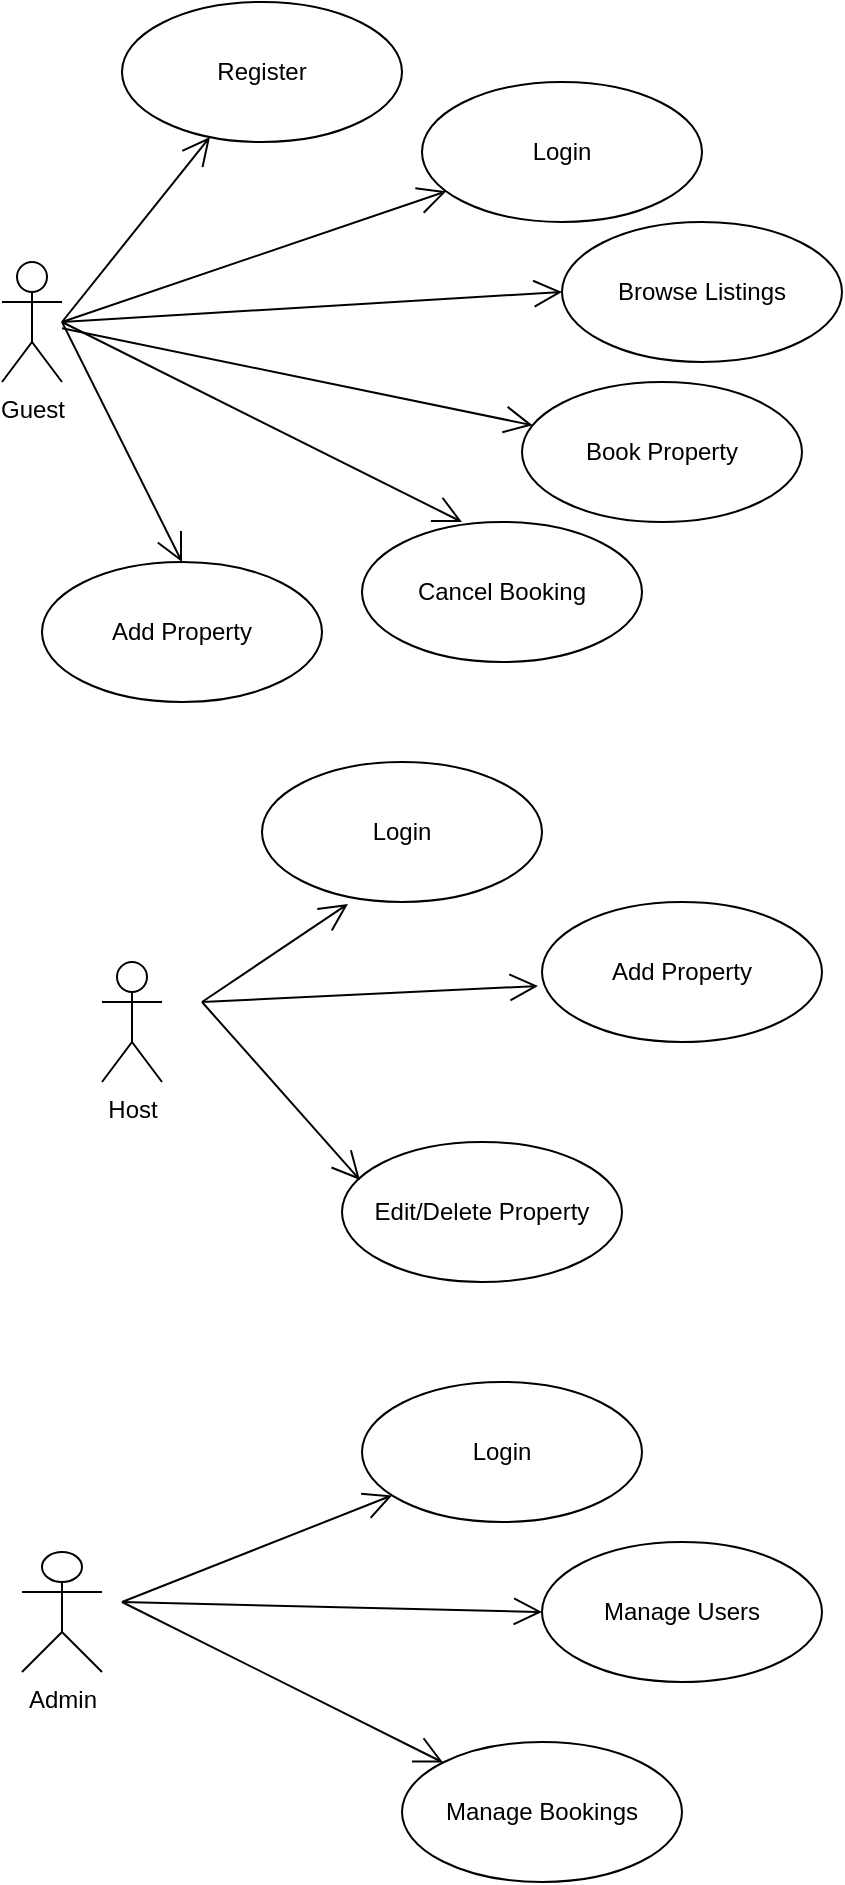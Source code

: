 <mxfile version="27.0.5">
  <diagram name="Page-1" id="14pF9SUOO8-5tPQeIxdk">
    <mxGraphModel dx="946" dy="1697" grid="1" gridSize="10" guides="1" tooltips="1" connect="1" arrows="1" fold="1" page="1" pageScale="1" pageWidth="850" pageHeight="1100" math="0" shadow="0">
      <root>
        <mxCell id="0" />
        <mxCell id="1" parent="0" />
        <mxCell id="-qUOcmZ9qkC7R4ZHHP_C-1" value="Admin" style="shape=umlActor;verticalLabelPosition=bottom;verticalAlign=top;html=1;" vertex="1" parent="1">
          <mxGeometry x="150" y="585" width="40" height="60" as="geometry" />
        </mxCell>
        <mxCell id="-qUOcmZ9qkC7R4ZHHP_C-2" value="Host" style="shape=umlActor;verticalLabelPosition=bottom;verticalAlign=top;html=1;" vertex="1" parent="1">
          <mxGeometry x="190" y="290" width="30" height="60" as="geometry" />
        </mxCell>
        <mxCell id="-qUOcmZ9qkC7R4ZHHP_C-3" value="Guest" style="shape=umlActor;verticalLabelPosition=bottom;verticalAlign=top;html=1;" vertex="1" parent="1">
          <mxGeometry x="140" y="-60" width="30" height="60" as="geometry" />
        </mxCell>
        <mxCell id="-qUOcmZ9qkC7R4ZHHP_C-4" value="Add Property" style="ellipse;whiteSpace=wrap;html=1;" vertex="1" parent="1">
          <mxGeometry x="160" y="90" width="140" height="70" as="geometry" />
        </mxCell>
        <mxCell id="-qUOcmZ9qkC7R4ZHHP_C-5" value="Register" style="ellipse;whiteSpace=wrap;html=1;" vertex="1" parent="1">
          <mxGeometry x="200" y="-190" width="140" height="70" as="geometry" />
        </mxCell>
        <mxCell id="-qUOcmZ9qkC7R4ZHHP_C-6" value="Login" style="ellipse;whiteSpace=wrap;html=1;" vertex="1" parent="1">
          <mxGeometry x="350" y="-150" width="140" height="70" as="geometry" />
        </mxCell>
        <mxCell id="-qUOcmZ9qkC7R4ZHHP_C-7" value="Browse Listings" style="ellipse;whiteSpace=wrap;html=1;" vertex="1" parent="1">
          <mxGeometry x="420" y="-80" width="140" height="70" as="geometry" />
        </mxCell>
        <mxCell id="-qUOcmZ9qkC7R4ZHHP_C-8" value="Book Property" style="ellipse;whiteSpace=wrap;html=1;" vertex="1" parent="1">
          <mxGeometry x="400" width="140" height="70" as="geometry" />
        </mxCell>
        <mxCell id="-qUOcmZ9qkC7R4ZHHP_C-9" value="Cancel Booking" style="ellipse;whiteSpace=wrap;html=1;" vertex="1" parent="1">
          <mxGeometry x="320" y="70" width="140" height="70" as="geometry" />
        </mxCell>
        <mxCell id="-qUOcmZ9qkC7R4ZHHP_C-10" value="Login" style="ellipse;whiteSpace=wrap;html=1;" vertex="1" parent="1">
          <mxGeometry x="270" y="190" width="140" height="70" as="geometry" />
        </mxCell>
        <mxCell id="-qUOcmZ9qkC7R4ZHHP_C-11" value="Add Property" style="ellipse;whiteSpace=wrap;html=1;" vertex="1" parent="1">
          <mxGeometry x="410" y="260" width="140" height="70" as="geometry" />
        </mxCell>
        <mxCell id="-qUOcmZ9qkC7R4ZHHP_C-12" value="Edit/Delete Property" style="ellipse;whiteSpace=wrap;html=1;" vertex="1" parent="1">
          <mxGeometry x="310" y="380" width="140" height="70" as="geometry" />
        </mxCell>
        <mxCell id="-qUOcmZ9qkC7R4ZHHP_C-13" value="Login" style="ellipse;whiteSpace=wrap;html=1;" vertex="1" parent="1">
          <mxGeometry x="320" y="500" width="140" height="70" as="geometry" />
        </mxCell>
        <mxCell id="-qUOcmZ9qkC7R4ZHHP_C-14" value=" Manage Users" style="ellipse;whiteSpace=wrap;html=1;" vertex="1" parent="1">
          <mxGeometry x="410" y="580" width="140" height="70" as="geometry" />
        </mxCell>
        <mxCell id="-qUOcmZ9qkC7R4ZHHP_C-15" value="Manage Bookings" style="ellipse;whiteSpace=wrap;html=1;" vertex="1" parent="1">
          <mxGeometry x="340" y="680" width="140" height="70" as="geometry" />
        </mxCell>
        <mxCell id="-qUOcmZ9qkC7R4ZHHP_C-23" value="" style="endArrow=open;endFill=1;endSize=12;html=1;rounded=0;entryX=0;entryY=0.5;entryDx=0;entryDy=0;" edge="1" parent="1" target="-qUOcmZ9qkC7R4ZHHP_C-14">
          <mxGeometry width="160" relative="1" as="geometry">
            <mxPoint x="200" y="610" as="sourcePoint" />
            <mxPoint x="360" y="629.5" as="targetPoint" />
          </mxGeometry>
        </mxCell>
        <mxCell id="-qUOcmZ9qkC7R4ZHHP_C-24" value="" style="endArrow=open;endFill=1;endSize=12;html=1;rounded=0;" edge="1" parent="1" target="-qUOcmZ9qkC7R4ZHHP_C-13">
          <mxGeometry width="160" relative="1" as="geometry">
            <mxPoint x="200" y="610" as="sourcePoint" />
            <mxPoint x="400" y="600" as="targetPoint" />
          </mxGeometry>
        </mxCell>
        <mxCell id="-qUOcmZ9qkC7R4ZHHP_C-25" value="" style="endArrow=open;endFill=1;endSize=12;html=1;rounded=0;" edge="1" parent="1" target="-qUOcmZ9qkC7R4ZHHP_C-15">
          <mxGeometry width="160" relative="1" as="geometry">
            <mxPoint x="200" y="610" as="sourcePoint" />
            <mxPoint x="410" y="650" as="targetPoint" />
          </mxGeometry>
        </mxCell>
        <mxCell id="-qUOcmZ9qkC7R4ZHHP_C-26" value="" style="endArrow=open;endFill=1;endSize=12;html=1;rounded=0;entryX=0.064;entryY=0.271;entryDx=0;entryDy=0;entryPerimeter=0;" edge="1" parent="1" target="-qUOcmZ9qkC7R4ZHHP_C-12">
          <mxGeometry width="160" relative="1" as="geometry">
            <mxPoint x="240" y="310" as="sourcePoint" />
            <mxPoint x="430" y="330" as="targetPoint" />
          </mxGeometry>
        </mxCell>
        <mxCell id="-qUOcmZ9qkC7R4ZHHP_C-27" value="" style="endArrow=open;endFill=1;endSize=12;html=1;rounded=0;entryX=0.307;entryY=1.014;entryDx=0;entryDy=0;entryPerimeter=0;" edge="1" parent="1" target="-qUOcmZ9qkC7R4ZHHP_C-10">
          <mxGeometry width="160" relative="1" as="geometry">
            <mxPoint x="240" y="310" as="sourcePoint" />
            <mxPoint x="430" y="290" as="targetPoint" />
          </mxGeometry>
        </mxCell>
        <mxCell id="-qUOcmZ9qkC7R4ZHHP_C-28" value="" style="endArrow=open;endFill=1;endSize=12;html=1;rounded=0;" edge="1" parent="1">
          <mxGeometry width="160" relative="1" as="geometry">
            <mxPoint x="240" y="310" as="sourcePoint" />
            <mxPoint x="408" y="302" as="targetPoint" />
          </mxGeometry>
        </mxCell>
        <mxCell id="-qUOcmZ9qkC7R4ZHHP_C-29" value="" style="endArrow=open;endFill=1;endSize=12;html=1;rounded=0;entryX=0.5;entryY=0;entryDx=0;entryDy=0;" edge="1" parent="1" target="-qUOcmZ9qkC7R4ZHHP_C-4">
          <mxGeometry width="160" relative="1" as="geometry">
            <mxPoint x="170" y="-30" as="sourcePoint" />
            <mxPoint x="380" y="-20" as="targetPoint" />
          </mxGeometry>
        </mxCell>
        <mxCell id="-qUOcmZ9qkC7R4ZHHP_C-30" value="" style="endArrow=open;endFill=1;endSize=12;html=1;rounded=0;entryX=0.357;entryY=0;entryDx=0;entryDy=0;entryPerimeter=0;" edge="1" parent="1" target="-qUOcmZ9qkC7R4ZHHP_C-9">
          <mxGeometry width="160" relative="1" as="geometry">
            <mxPoint x="170" y="-30" as="sourcePoint" />
            <mxPoint x="390" y="-10" as="targetPoint" />
          </mxGeometry>
        </mxCell>
        <mxCell id="-qUOcmZ9qkC7R4ZHHP_C-31" value="" style="endArrow=open;endFill=1;endSize=12;html=1;rounded=0;" edge="1" parent="1" source="-qUOcmZ9qkC7R4ZHHP_C-3" target="-qUOcmZ9qkC7R4ZHHP_C-8">
          <mxGeometry width="160" relative="1" as="geometry">
            <mxPoint x="200" y="-20" as="sourcePoint" />
            <mxPoint x="410" y="-20" as="targetPoint" />
          </mxGeometry>
        </mxCell>
        <mxCell id="-qUOcmZ9qkC7R4ZHHP_C-32" value="" style="endArrow=open;endFill=1;endSize=12;html=1;rounded=0;entryX=0;entryY=0.5;entryDx=0;entryDy=0;" edge="1" parent="1" target="-qUOcmZ9qkC7R4ZHHP_C-7">
          <mxGeometry width="160" relative="1" as="geometry">
            <mxPoint x="170" y="-30" as="sourcePoint" />
            <mxPoint x="329.183" y="-79.999" as="targetPoint" />
          </mxGeometry>
        </mxCell>
        <mxCell id="-qUOcmZ9qkC7R4ZHHP_C-33" value="" style="endArrow=open;endFill=1;endSize=12;html=1;rounded=0;" edge="1" parent="1" target="-qUOcmZ9qkC7R4ZHHP_C-6">
          <mxGeometry width="160" relative="1" as="geometry">
            <mxPoint x="170" y="-30" as="sourcePoint" />
            <mxPoint x="420" y="-30.5" as="targetPoint" />
          </mxGeometry>
        </mxCell>
        <mxCell id="-qUOcmZ9qkC7R4ZHHP_C-34" value="" style="endArrow=open;endFill=1;endSize=12;html=1;rounded=0;" edge="1" parent="1" target="-qUOcmZ9qkC7R4ZHHP_C-5">
          <mxGeometry width="160" relative="1" as="geometry">
            <mxPoint x="170" y="-30" as="sourcePoint" />
            <mxPoint x="380" y="-30" as="targetPoint" />
          </mxGeometry>
        </mxCell>
      </root>
    </mxGraphModel>
  </diagram>
</mxfile>
